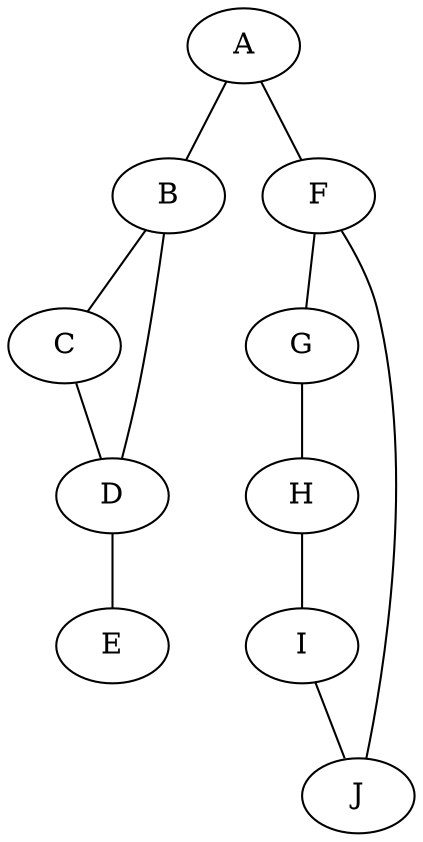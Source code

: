 strict graph "exemplo5" {
  "A" -- "B" [peso=1]
  "B" -- "C" [peso=2]
  "B" -- "D" [peso=1]
  "C" -- "D" [peso=1]
  "D" -- "E" [peso=3]
  "A" -- "F" [peso=2]
  "F" -- "G" [peso=1]
  "F" -- "J" [peso=4]
  "G" -- "H" [peso=2]
  "H" -- "I" [peso=3]
  "I" -- "J" [peso=1]
}
